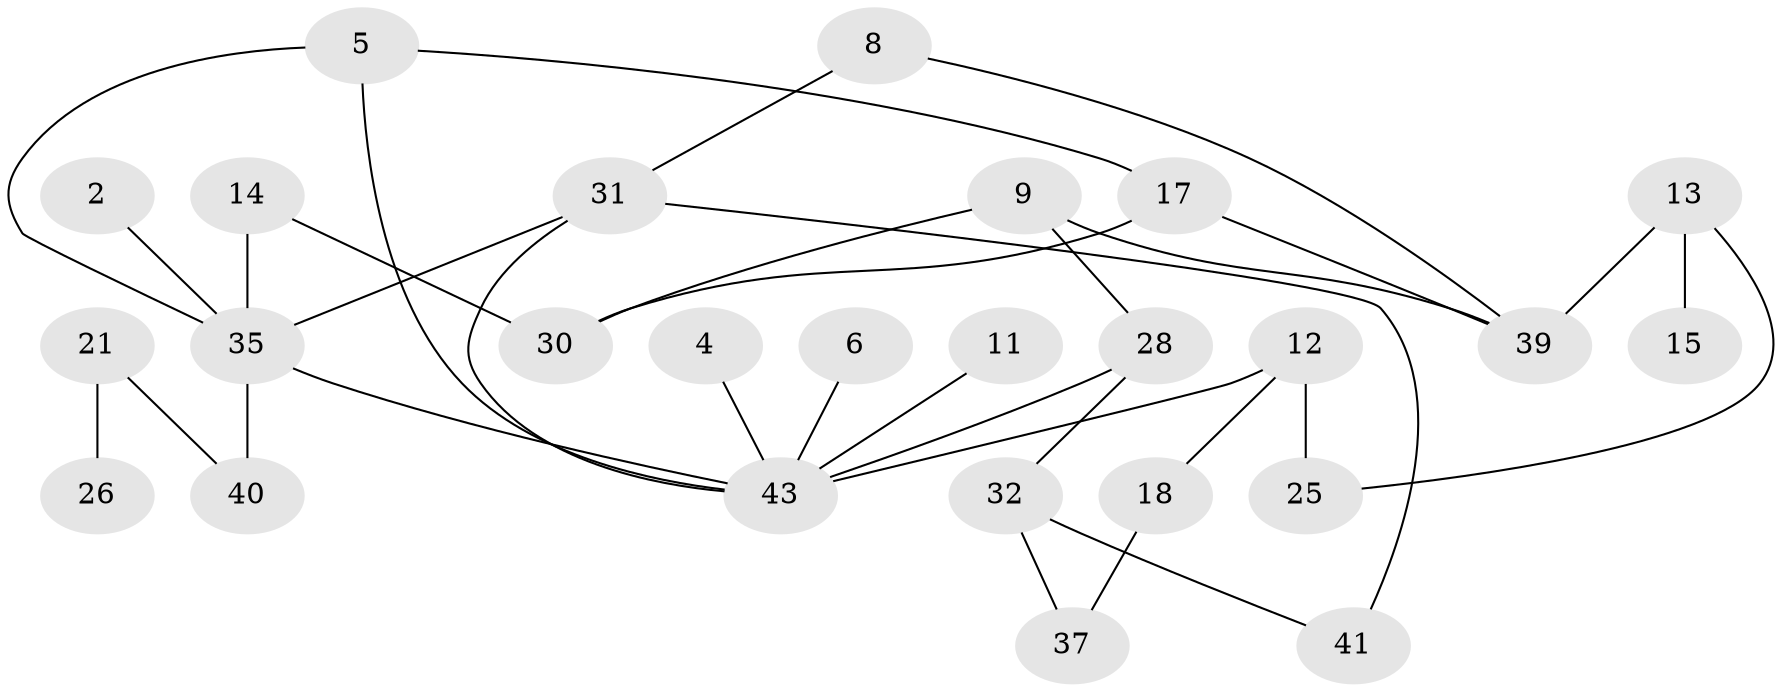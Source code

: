 // original degree distribution, {1: 0.2823529411764706, 0: 0.16470588235294117, 3: 0.17647058823529413, 2: 0.27058823529411763, 4: 0.08235294117647059, 6: 0.011764705882352941, 5: 0.011764705882352941}
// Generated by graph-tools (version 1.1) at 2025/49/03/09/25 03:49:04]
// undirected, 26 vertices, 34 edges
graph export_dot {
graph [start="1"]
  node [color=gray90,style=filled];
  2;
  4;
  5;
  6;
  8;
  9;
  11;
  12;
  13;
  14;
  15;
  17;
  18;
  21;
  25;
  26;
  28;
  30;
  31;
  32;
  35;
  37;
  39;
  40;
  41;
  43;
  2 -- 35 [weight=1.0];
  4 -- 43 [weight=1.0];
  5 -- 17 [weight=1.0];
  5 -- 35 [weight=1.0];
  5 -- 43 [weight=1.0];
  6 -- 43 [weight=1.0];
  8 -- 31 [weight=1.0];
  8 -- 39 [weight=1.0];
  9 -- 28 [weight=1.0];
  9 -- 30 [weight=1.0];
  9 -- 39 [weight=1.0];
  11 -- 43 [weight=1.0];
  12 -- 18 [weight=1.0];
  12 -- 25 [weight=1.0];
  12 -- 43 [weight=1.0];
  13 -- 15 [weight=1.0];
  13 -- 25 [weight=1.0];
  13 -- 39 [weight=1.0];
  14 -- 30 [weight=1.0];
  14 -- 35 [weight=1.0];
  17 -- 30 [weight=1.0];
  17 -- 39 [weight=1.0];
  18 -- 37 [weight=1.0];
  21 -- 26 [weight=1.0];
  21 -- 40 [weight=1.0];
  28 -- 32 [weight=1.0];
  28 -- 43 [weight=1.0];
  31 -- 35 [weight=1.0];
  31 -- 41 [weight=1.0];
  31 -- 43 [weight=1.0];
  32 -- 37 [weight=1.0];
  32 -- 41 [weight=1.0];
  35 -- 40 [weight=1.0];
  35 -- 43 [weight=1.0];
}
